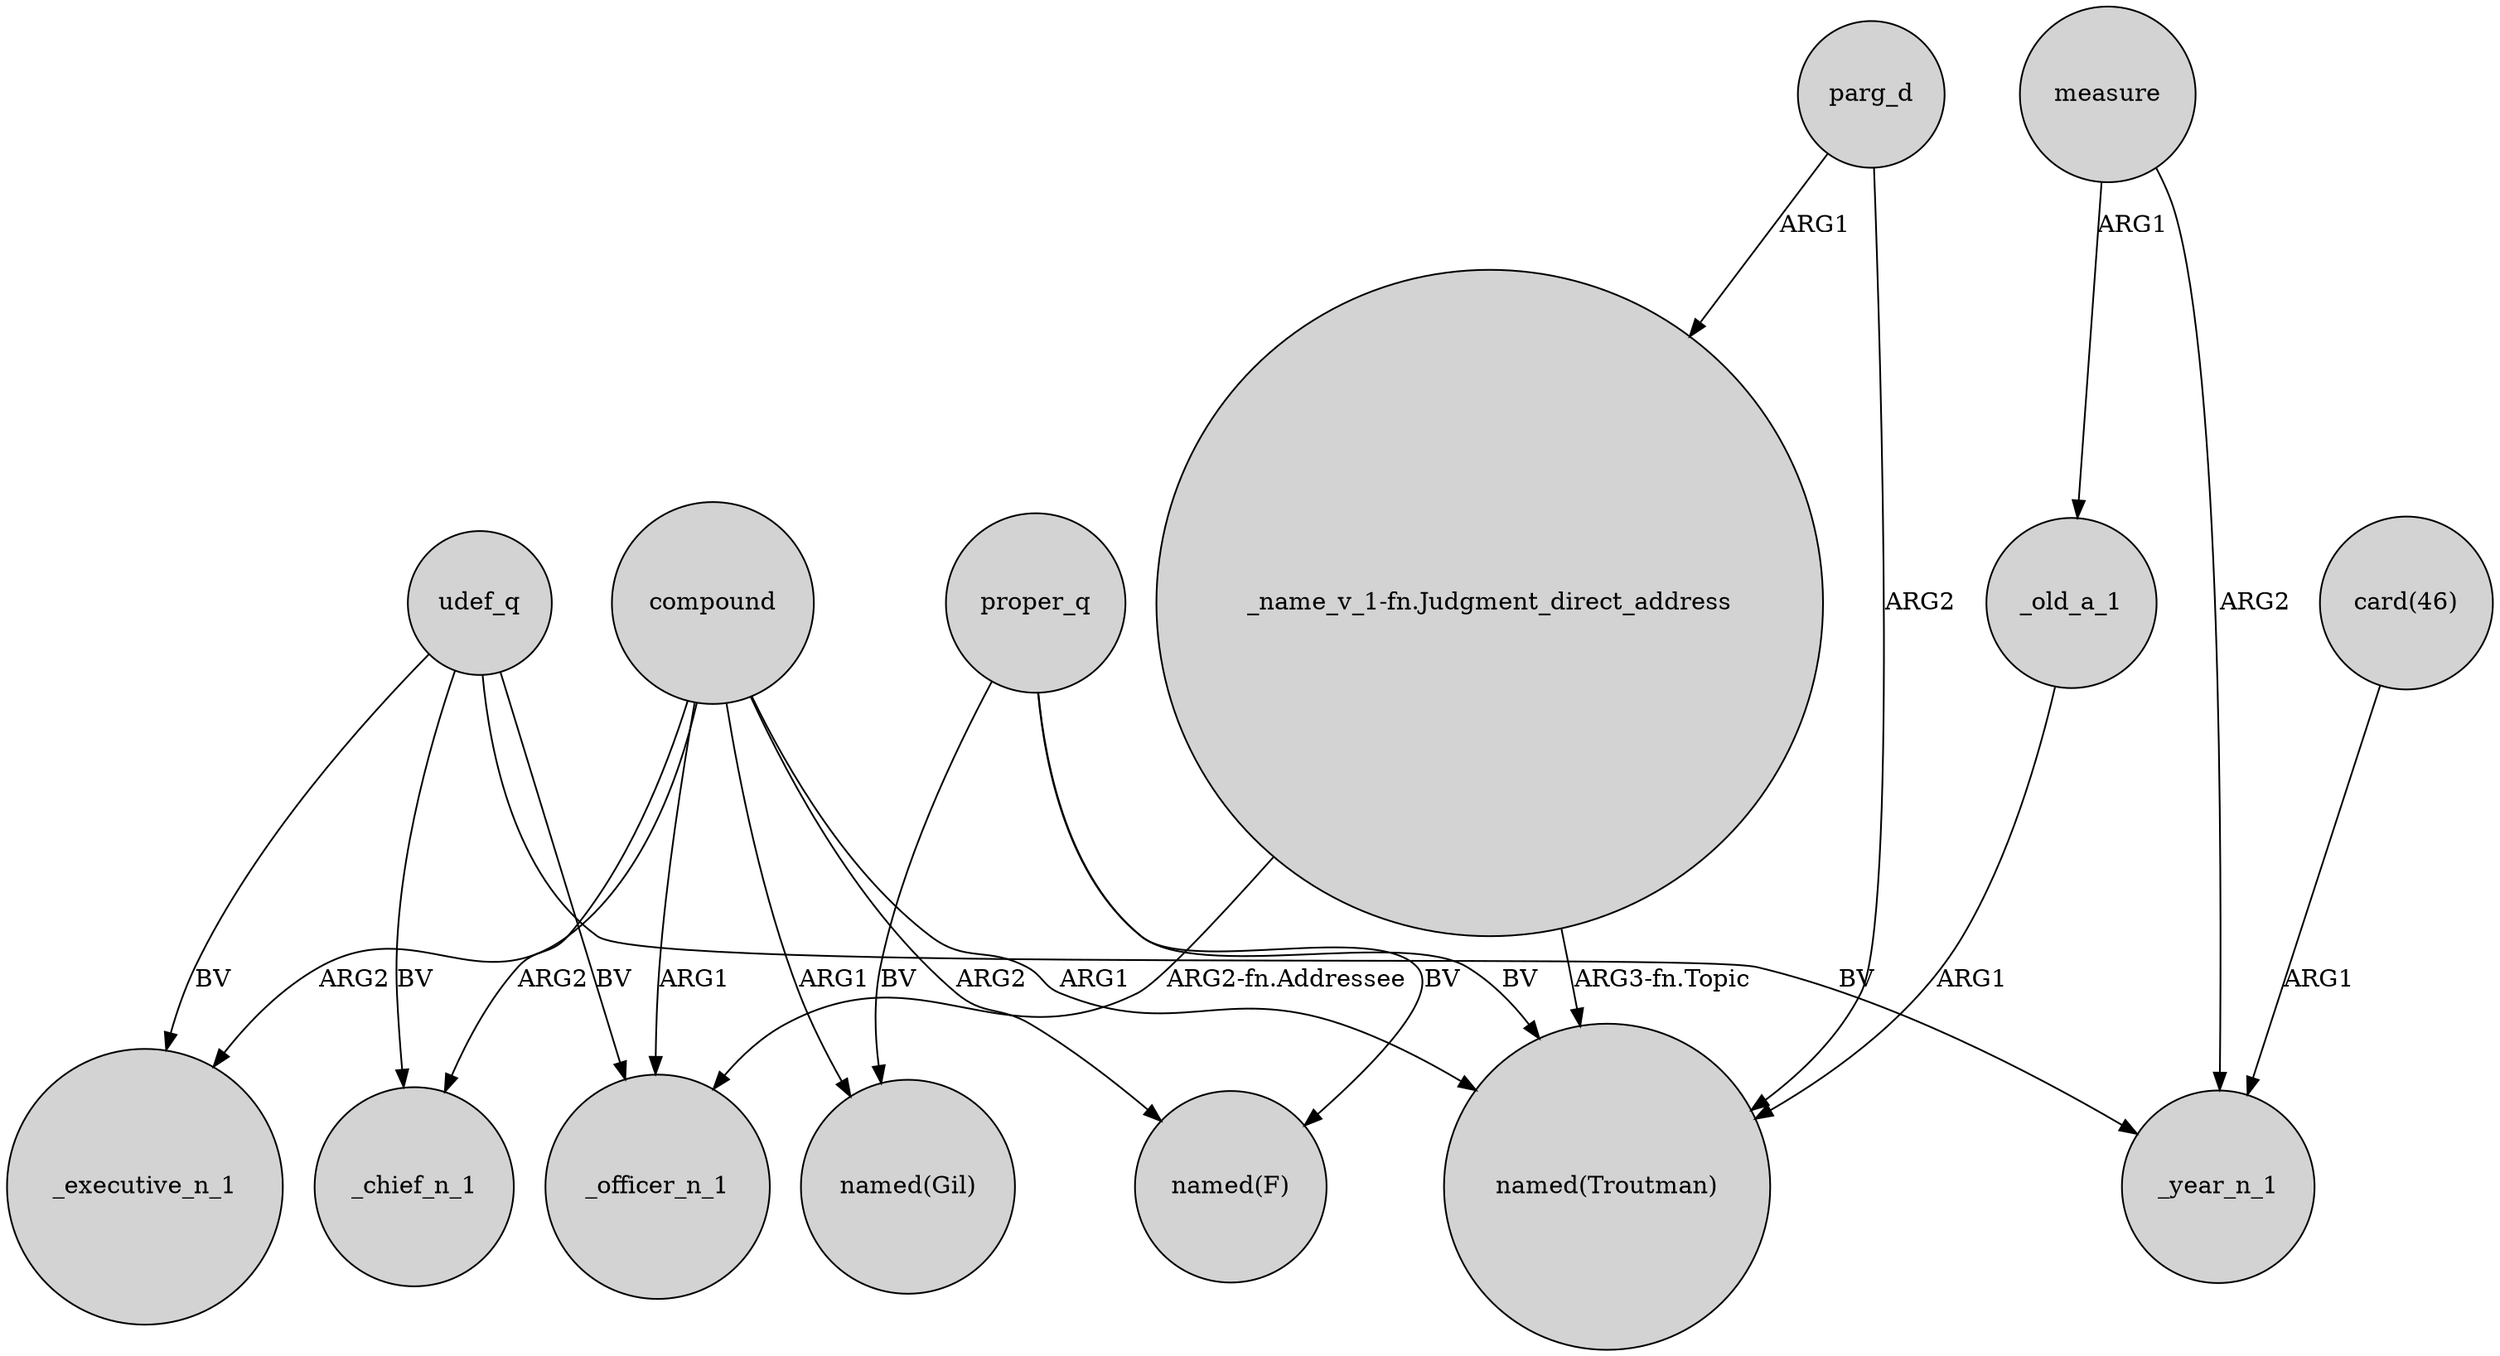 digraph {
	node [shape=circle style=filled]
	compound -> _chief_n_1 [label=ARG2]
	compound -> "named(Troutman)" [label=ARG1]
	_old_a_1 -> "named(Troutman)" [label=ARG1]
	proper_q -> "named(F)" [label=BV]
	udef_q -> _chief_n_1 [label=BV]
	parg_d -> "named(Troutman)" [label=ARG2]
	measure -> _old_a_1 [label=ARG1]
	"card(46)" -> _year_n_1 [label=ARG1]
	compound -> "named(Gil)" [label=ARG1]
	measure -> _year_n_1 [label=ARG2]
	udef_q -> _executive_n_1 [label=BV]
	udef_q -> _officer_n_1 [label=BV]
	proper_q -> "named(Gil)" [label=BV]
	compound -> _officer_n_1 [label=ARG1]
	"_name_v_1-fn.Judgment_direct_address" -> "named(Troutman)" [label="ARG3-fn.Topic"]
	udef_q -> _year_n_1 [label=BV]
	compound -> "named(F)" [label=ARG2]
	proper_q -> "named(Troutman)" [label=BV]
	parg_d -> "_name_v_1-fn.Judgment_direct_address" [label=ARG1]
	"_name_v_1-fn.Judgment_direct_address" -> _officer_n_1 [label="ARG2-fn.Addressee"]
	compound -> _executive_n_1 [label=ARG2]
}
